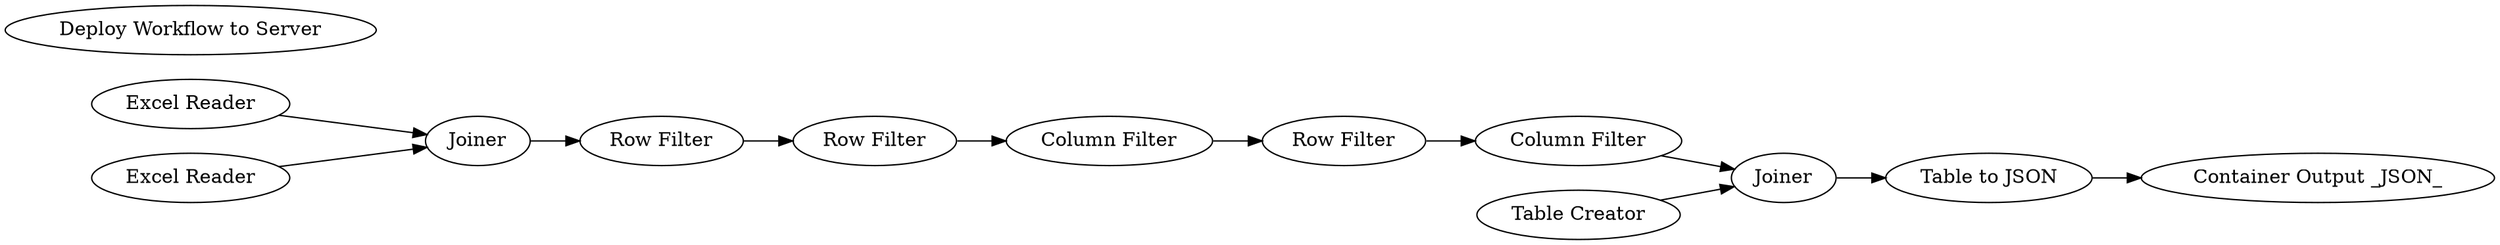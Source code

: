 digraph {
	1 [label="Excel Reader"]
	2 [label="Excel Reader"]
	3 [label=Joiner]
	4 [label="Row Filter"]
	5 [label="Row Filter"]
	6 [label="Column Filter"]
	7 [label="Row Filter"]
	8 [label="Column Filter"]
	10 [label="Table Creator"]
	11 [label=Joiner]
	12 [label="Table to JSON"]
	13 [label="Container Output _JSON_"]
	14 [label="Deploy Workflow to Server"]
	1 -> 3
	2 -> 3
	3 -> 4
	4 -> 5
	5 -> 6
	6 -> 7
	7 -> 8
	8 -> 11
	10 -> 11
	11 -> 12
	12 -> 13
	rankdir=LR
}
